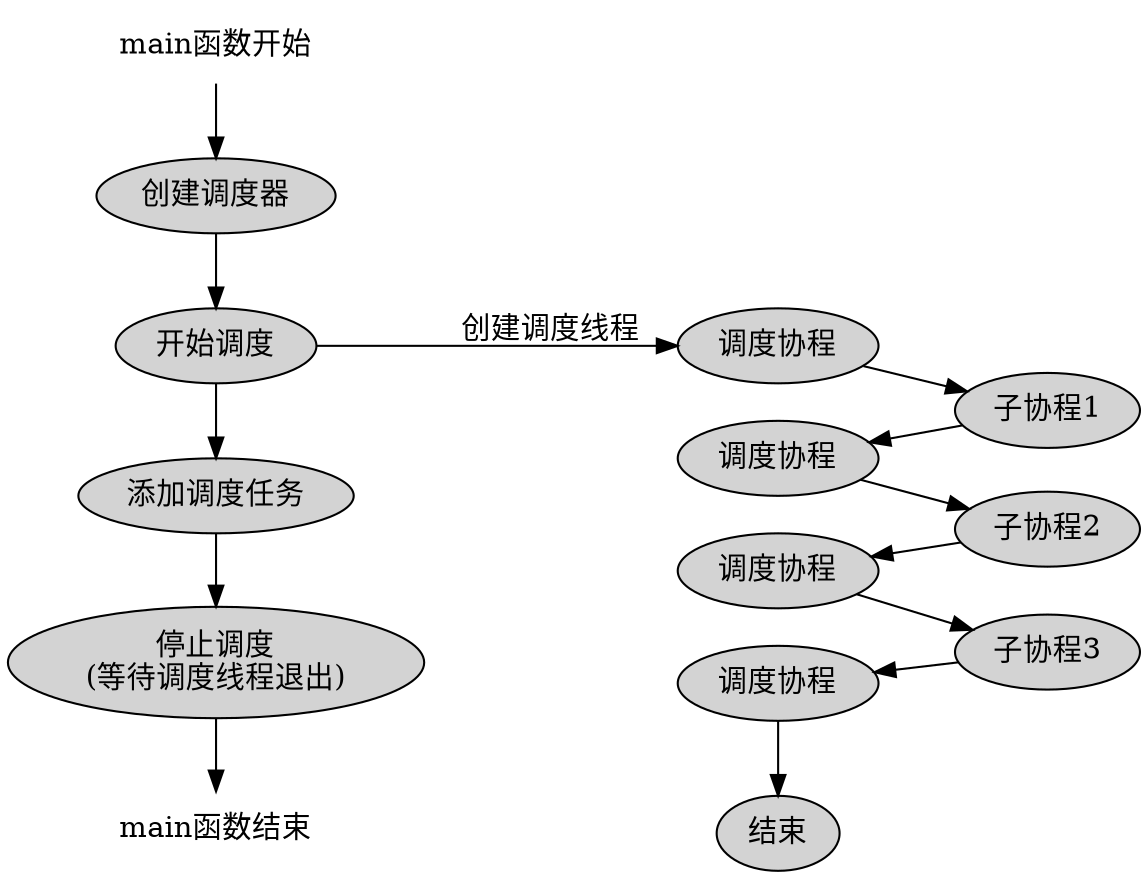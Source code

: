 # use caller为false，调度协程切换过程

digraph {
    rankdir=LR;
    node [style=filled];
    compound=true;

    subgraph sub1 {
        start [label="main函数开始" shape=none style=""];
        main1 [label = "创建调度器"];
        main2 [label = "开始调度"];
        main3 [label = "添加调度任务"];
        main4 [label = <停止调度<BR/>(等待调度线程退出)>];
        end [label="main函数结束" shape=none style=""];
        rank=same;
        start -> main1 -> main2 -> main3 -> main4 -> end;
    }
    subgraph sbu2 {
        scheduler1 [label="调度协程" style=filled];
        scheduler2 [label="调度协程" style=filled];
        scheduler3 [label="调度协程" style=filled];
        scheduler4 [label="调度协程" style=filled]
        scheduler_end [label="结束"]
        child1 [label="子协程1"]
        child2 [label="子协程2"]
        child3 [label="子协程3"]
        
        {rank=same; scheduler1 scheduler2 scheduler3 scheduler4 scheduler_end}
        {rank=same; child1 child2 child3}
    }
    scheduler1->child1->scheduler2->child2->scheduler3->child3->scheduler4->scheduler_end;
    main2->scheduler1[label="创建调度线程"];
}
